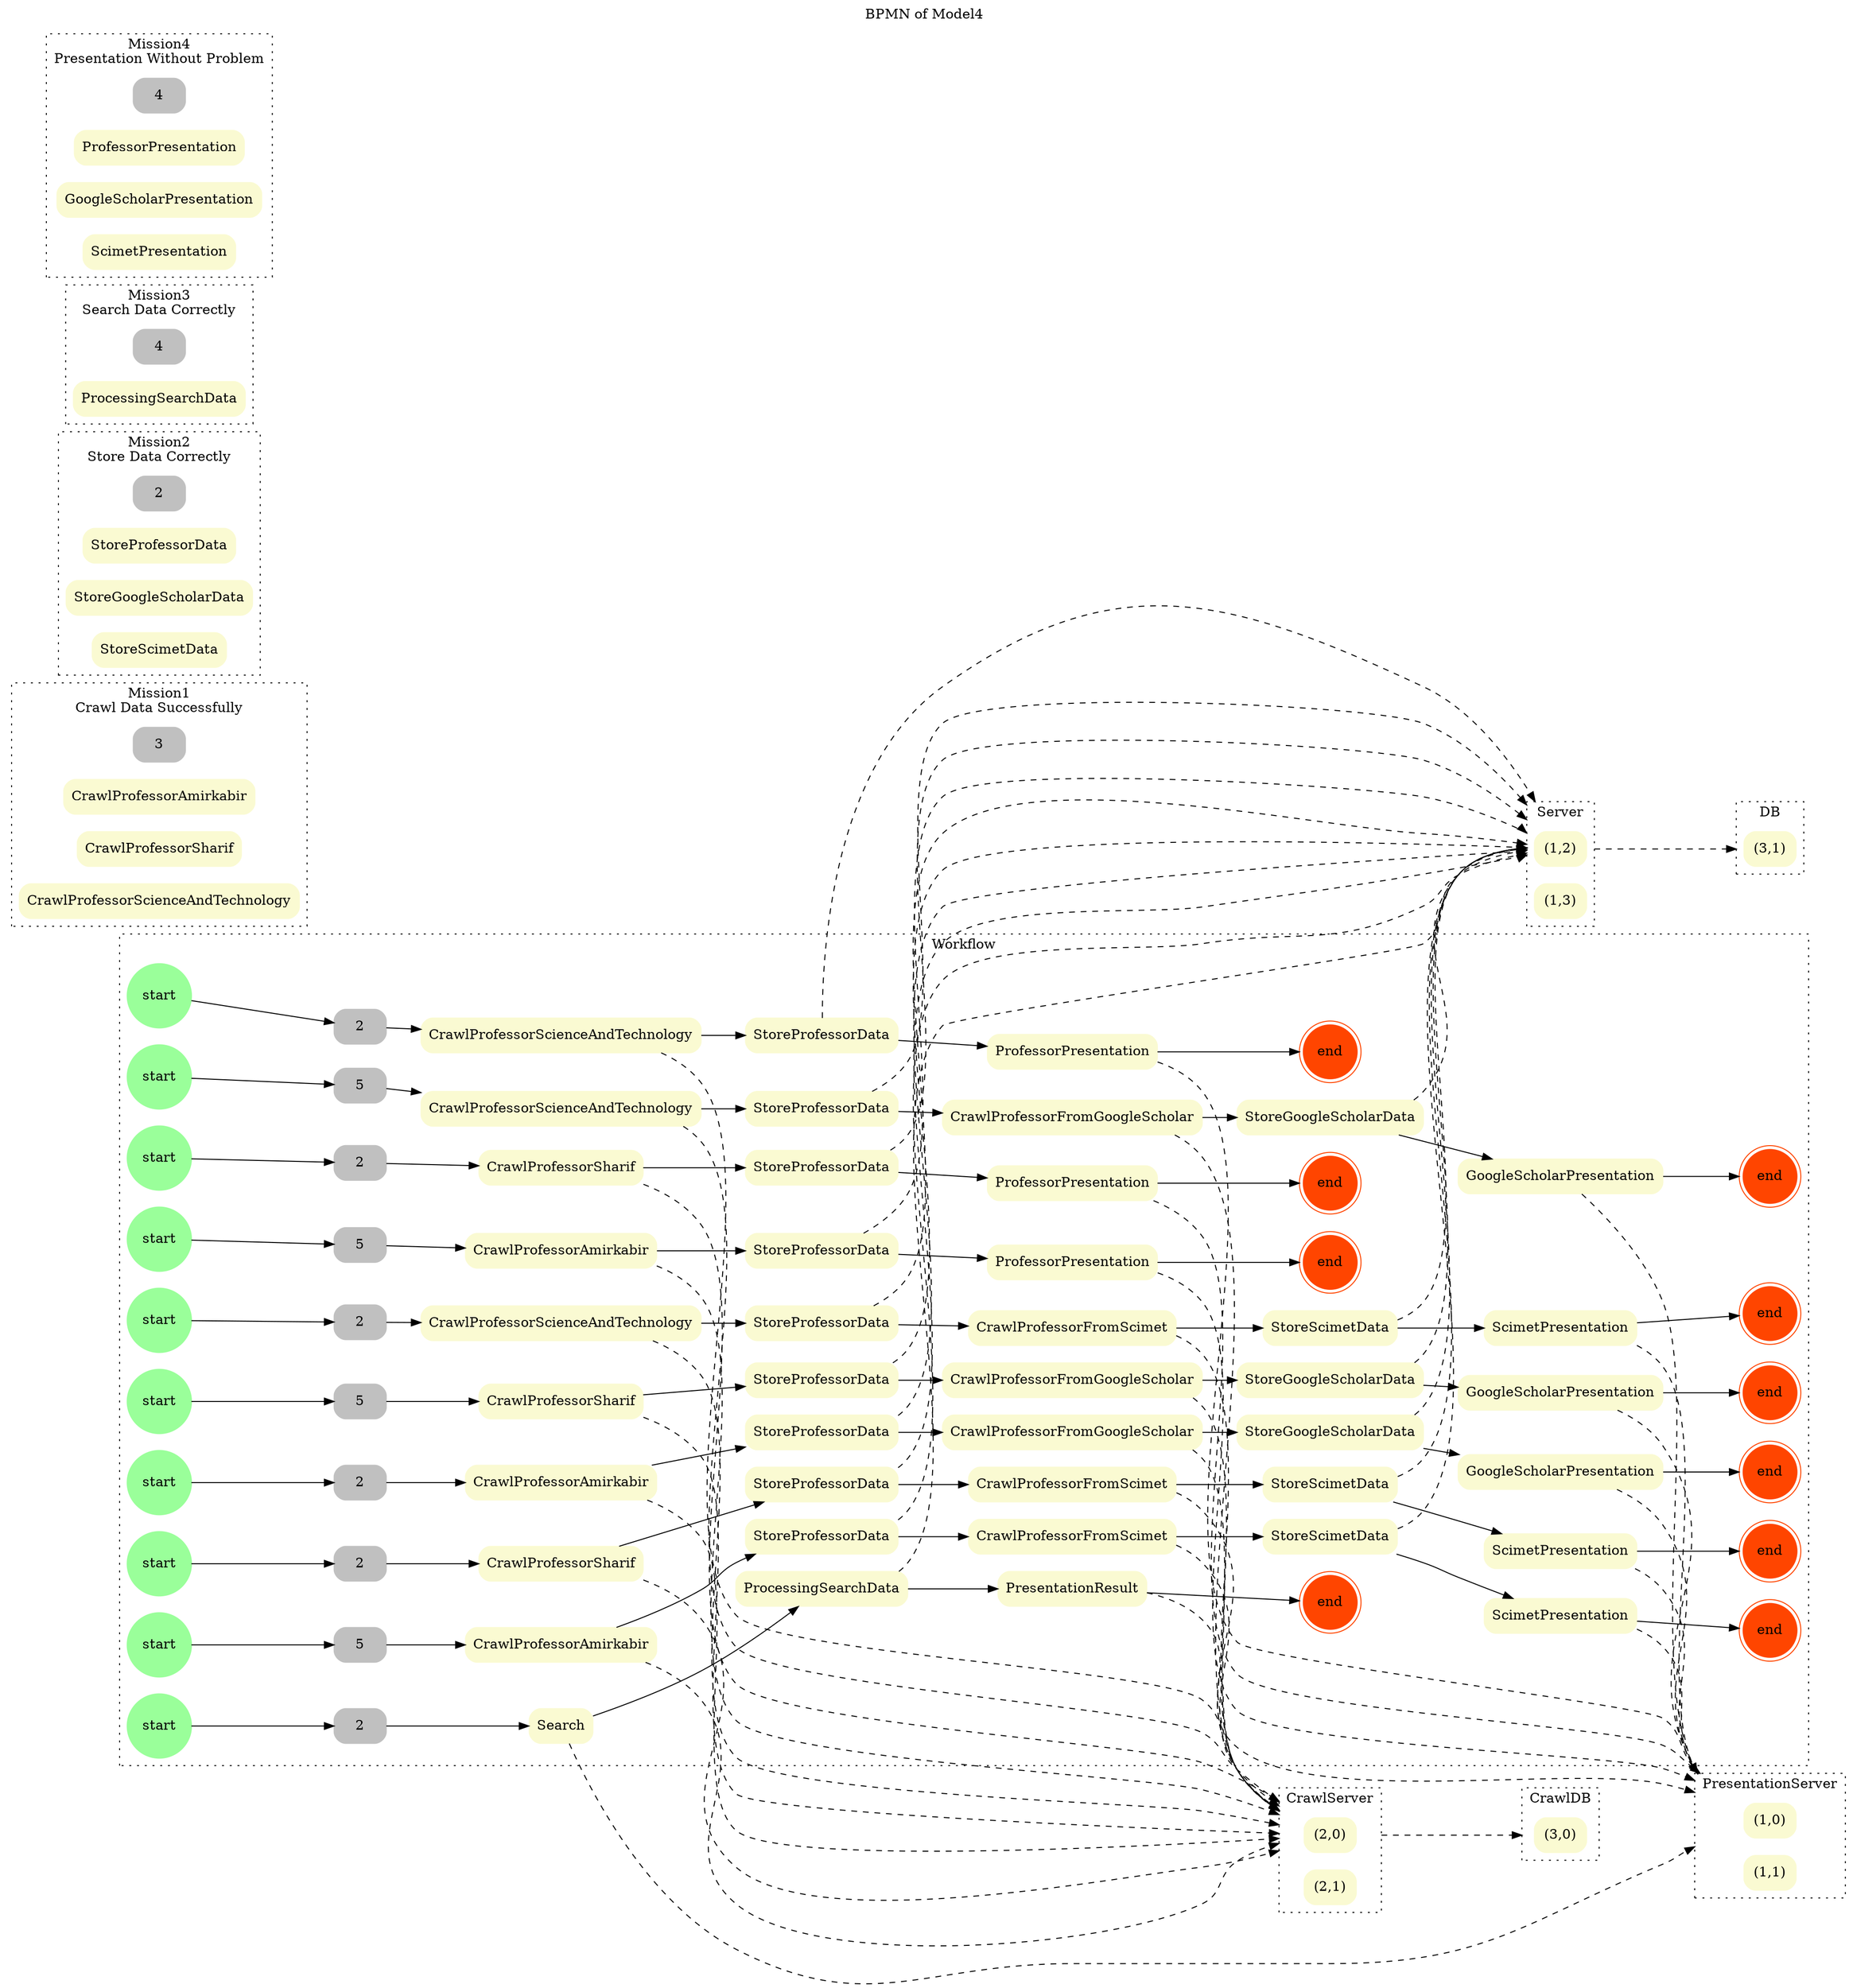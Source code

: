 // BPMN
digraph BPMN {
	graph [compound=true label="BPMN of Model4" labelloc=t rankdir=LR]
	node [color=lightgoldenrodyellow shape=rectangle style="rounded,filled"]
	"start.1" [label=start color=palegreen1 shape=circle]
	"end.1" [label=end color=orangered shape=doublecircle]
	"start.2" [label=start color=palegreen1 shape=circle]
	"end.2" [label=end color=orangered shape=doublecircle]
	"start.3" [label=start color=palegreen1 shape=circle]
	"end.3" [label=end color=orangered shape=doublecircle]
	"start.4" [label=start color=palegreen1 shape=circle]
	"end.4" [label=end color=orangered shape=doublecircle]
	"start.5" [label=start color=palegreen1 shape=circle]
	"end.5" [label=end color=orangered shape=doublecircle]
	"start.6" [label=start color=palegreen1 shape=circle]
	"end.6" [label=end color=orangered shape=doublecircle]
	"start.7" [label=start color=palegreen1 shape=circle]
	"end.7" [label=end color=orangered shape=doublecircle]
	"start.8" [label=start color=palegreen1 shape=circle]
	"end.8" [label=end color=orangered shape=doublecircle]
	"start.9" [label=start color=palegreen1 shape=circle]
	"end.9" [label=end color=orangered shape=doublecircle]
	"start.10" [label=start color=palegreen1 shape=circle]
	"end.10" [label=end color=orangered shape=doublecircle]
	5.1 [label=5 color=gray]
	"CrawlProfessorAmirkabir.1" [label=CrawlProfessorAmirkabir]
	"StoreProfessorData.1" [label=StoreProfessorData]
	"ProfessorPresentation.1" [label=ProfessorPresentation]
	2.2 [label=2 color=gray]
	"CrawlProfessorAmirkabir.2" [label=CrawlProfessorAmirkabir]
	"StoreProfessorData.2" [label=StoreProfessorData]
	"CrawlProfessorFromGoogleScholar.2" [label=CrawlProfessorFromGoogleScholar]
	"StoreGoogleScholarData.2" [label=StoreGoogleScholarData]
	"GoogleScholarPresentation.2" [label=GoogleScholarPresentation]
	5.3 [label=5 color=gray]
	"CrawlProfessorAmirkabir.3" [label=CrawlProfessorAmirkabir]
	"StoreProfessorData.3" [label=StoreProfessorData]
	"CrawlProfessorFromScimet.3" [label=CrawlProfessorFromScimet]
	"StoreScimetData.3" [label=StoreScimetData]
	"ScimetPresentation.3" [label=ScimetPresentation]
	2.4 [label=2 color=gray]
	"CrawlProfessorSharif.4" [label=CrawlProfessorSharif]
	"StoreProfessorData.4" [label=StoreProfessorData]
	"ProfessorPresentation.4" [label=ProfessorPresentation]
	5.5 [label=5 color=gray]
	"CrawlProfessorSharif.5" [label=CrawlProfessorSharif]
	"StoreProfessorData.5" [label=StoreProfessorData]
	"CrawlProfessorFromGoogleScholar.5" [label=CrawlProfessorFromGoogleScholar]
	"StoreGoogleScholarData.5" [label=StoreGoogleScholarData]
	"GoogleScholarPresentation.5" [label=GoogleScholarPresentation]
	2.6 [label=2 color=gray]
	"CrawlProfessorSharif.6" [label=CrawlProfessorSharif]
	"StoreProfessorData.6" [label=StoreProfessorData]
	"CrawlProfessorFromScimet.6" [label=CrawlProfessorFromScimet]
	"StoreScimetData.6" [label=StoreScimetData]
	"ScimetPresentation.6" [label=ScimetPresentation]
	2.7 [label=2 color=gray]
	"CrawlProfessorScienceAndTechnology.7" [label=CrawlProfessorScienceAndTechnology]
	"StoreProfessorData.7" [label=StoreProfessorData]
	"ProfessorPresentation.7" [label=ProfessorPresentation]
	5.8 [label=5 color=gray]
	"CrawlProfessorScienceAndTechnology.8" [label=CrawlProfessorScienceAndTechnology]
	"StoreProfessorData.8" [label=StoreProfessorData]
	"CrawlProfessorFromGoogleScholar.8" [label=CrawlProfessorFromGoogleScholar]
	"StoreGoogleScholarData.8" [label=StoreGoogleScholarData]
	"GoogleScholarPresentation.8" [label=GoogleScholarPresentation]
	2.9 [label=2 color=gray]
	"CrawlProfessorScienceAndTechnology.9" [label=CrawlProfessorScienceAndTechnology]
	"StoreProfessorData.9" [label=StoreProfessorData]
	"CrawlProfessorFromScimet.9" [label=CrawlProfessorFromScimet]
	"StoreScimetData.9" [label=StoreScimetData]
	"ScimetPresentation.9" [label=ScimetPresentation]
	2.10 [label=2 color=gray]
	"Search.10" [label=Search]
	"ProcessingSearchData.10" [label=ProcessingSearchData]
	"PresentationResult.10" [label=PresentationResult]
	"(2,0).CrawlServer" [label="(2,0)"]
	"(2,1).CrawlServer" [label="(2,1)"]
	"(3,0).CrawlDB" [label="(3,0)"]
	"(1,2).Server" [label="(1,2)"]
	"(1,3).Server" [label="(1,3)"]
	"(1,0).PresentationServer" [label="(1,0)"]
	"(1,1).PresentationServer" [label="(1,1)"]
	"(3,1).DB" [label="(3,1)"]
	"3.Crawl Data Successfully" [label=3 color=gray]
	"CrawlProfessorAmirkabir.Crawl Data Successfully" [label=CrawlProfessorAmirkabir]
	"CrawlProfessorSharif.Crawl Data Successfully" [label=CrawlProfessorSharif]
	"CrawlProfessorScienceAndTechnology.Crawl Data Successfully" [label=CrawlProfessorScienceAndTechnology]
	"2.Store Data Correctly" [label=2 color=gray]
	"StoreProfessorData.Store Data Correctly" [label=StoreProfessorData]
	"StoreGoogleScholarData.Store Data Correctly" [label=StoreGoogleScholarData]
	"StoreScimetData.Store Data Correctly" [label=StoreScimetData]
	"4.Search Data Correctly" [label=4 color=gray]
	"ProcessingSearchData.Search Data Correctly" [label=ProcessingSearchData]
	"4.Presentation Without Problem" [label=4 color=gray]
	"ProfessorPresentation.Presentation Without Problem" [label=ProfessorPresentation]
	"GoogleScholarPresentation.Presentation Without Problem" [label=GoogleScholarPresentation]
	"ScimetPresentation.Presentation Without Problem" [label=ScimetPresentation]
	subgraph cluster_workflow {
		label=Workflow style=dotted
		"start.1"
		"end.1"
		"start.2"
		"end.2"
		"start.3"
		"end.3"
		"start.4"
		"end.4"
		"start.5"
		"end.5"
		"start.6"
		"end.6"
		"start.7"
		"end.7"
		"start.8"
		"end.8"
		"start.9"
		"end.9"
		"start.10"
		"end.10"
		5.1
		2.2
		5.3
		2.4
		5.5
		2.6
		2.7
		5.8
		2.9
		2.10
		"CrawlProfessorAmirkabir.1"
		"StoreProfessorData.1"
		"ProfessorPresentation.1"
		"CrawlProfessorAmirkabir.2"
		"StoreProfessorData.2"
		"CrawlProfessorFromGoogleScholar.2"
		"StoreGoogleScholarData.2"
		"GoogleScholarPresentation.2"
		"CrawlProfessorAmirkabir.3"
		"StoreProfessorData.3"
		"CrawlProfessorFromScimet.3"
		"StoreScimetData.3"
		"ScimetPresentation.3"
		"CrawlProfessorSharif.4"
		"StoreProfessorData.4"
		"ProfessorPresentation.4"
		"CrawlProfessorSharif.5"
		"StoreProfessorData.5"
		"CrawlProfessorFromGoogleScholar.5"
		"StoreGoogleScholarData.5"
		"GoogleScholarPresentation.5"
		"CrawlProfessorSharif.6"
		"StoreProfessorData.6"
		"CrawlProfessorFromScimet.6"
		"StoreScimetData.6"
		"ScimetPresentation.6"
		"CrawlProfessorScienceAndTechnology.7"
		"StoreProfessorData.7"
		"ProfessorPresentation.7"
		"CrawlProfessorScienceAndTechnology.8"
		"StoreProfessorData.8"
		"CrawlProfessorFromGoogleScholar.8"
		"StoreGoogleScholarData.8"
		"GoogleScholarPresentation.8"
		"CrawlProfessorScienceAndTechnology.9"
		"StoreProfessorData.9"
		"CrawlProfessorFromScimet.9"
		"StoreScimetData.9"
		"ScimetPresentation.9"
		"Search.10"
		"ProcessingSearchData.10"
		"PresentationResult.10"
	}
	subgraph cluster_crawlserver {
		label=CrawlServer style=dotted
		"(2,0).CrawlServer"
		"(2,1).CrawlServer"
	}
	subgraph cluster_crawldb {
		label=CrawlDB style=dotted
		"(3,0).CrawlDB"
	}
	subgraph cluster_server {
		label=Server style=dotted
		"(1,2).Server"
		"(1,3).Server"
	}
	subgraph cluster_presentationserver {
		label=PresentationServer style=dotted
		"(1,0).PresentationServer"
		"(1,1).PresentationServer"
	}
	subgraph cluster_db {
		label=DB style=dotted
		"(3,1).DB"
	}
	subgraph cluster_mission1 {
		label="Mission1\nCrawl Data Successfully" style=dotted
		"3.Crawl Data Successfully"
		"CrawlProfessorAmirkabir.Crawl Data Successfully"
		"CrawlProfessorSharif.Crawl Data Successfully"
		"CrawlProfessorScienceAndTechnology.Crawl Data Successfully"
	}
	subgraph cluster_mission2 {
		label="Mission2\nStore Data Correctly" style=dotted
		"2.Store Data Correctly"
		"StoreProfessorData.Store Data Correctly"
		"StoreGoogleScholarData.Store Data Correctly"
		"StoreScimetData.Store Data Correctly"
	}
	subgraph cluster_mission3 {
		label="Mission3\nSearch Data Correctly" style=dotted
		"4.Search Data Correctly"
		"ProcessingSearchData.Search Data Correctly"
	}
	subgraph cluster_mission4 {
		label="Mission4\nPresentation Without Problem" style=dotted
		"4.Presentation Without Problem"
		"ProfessorPresentation.Presentation Without Problem"
		"GoogleScholarPresentation.Presentation Without Problem"
		"ScimetPresentation.Presentation Without Problem"
	}
	"start.1" -> 5.1
	5.1 -> "CrawlProfessorAmirkabir.1"
	"CrawlProfessorAmirkabir.1" -> "StoreProfessorData.1"
	"StoreProfessorData.1" -> "ProfessorPresentation.1"
	"ProfessorPresentation.1" -> "end.1"
	"start.2" -> 2.2
	2.2 -> "CrawlProfessorAmirkabir.2"
	"CrawlProfessorAmirkabir.2" -> "StoreProfessorData.2"
	"StoreProfessorData.2" -> "CrawlProfessorFromGoogleScholar.2"
	"CrawlProfessorFromGoogleScholar.2" -> "StoreGoogleScholarData.2"
	"StoreGoogleScholarData.2" -> "GoogleScholarPresentation.2"
	"GoogleScholarPresentation.2" -> "end.2"
	"start.3" -> 5.3
	5.3 -> "CrawlProfessorAmirkabir.3"
	"CrawlProfessorAmirkabir.3" -> "StoreProfessorData.3"
	"StoreProfessorData.3" -> "CrawlProfessorFromScimet.3"
	"CrawlProfessorFromScimet.3" -> "StoreScimetData.3"
	"StoreScimetData.3" -> "ScimetPresentation.3"
	"ScimetPresentation.3" -> "end.3"
	"start.4" -> 2.4
	2.4 -> "CrawlProfessorSharif.4"
	"CrawlProfessorSharif.4" -> "StoreProfessorData.4"
	"StoreProfessorData.4" -> "ProfessorPresentation.4"
	"ProfessorPresentation.4" -> "end.4"
	"start.5" -> 5.5
	5.5 -> "CrawlProfessorSharif.5"
	"CrawlProfessorSharif.5" -> "StoreProfessorData.5"
	"StoreProfessorData.5" -> "CrawlProfessorFromGoogleScholar.5"
	"CrawlProfessorFromGoogleScholar.5" -> "StoreGoogleScholarData.5"
	"StoreGoogleScholarData.5" -> "GoogleScholarPresentation.5"
	"GoogleScholarPresentation.5" -> "end.5"
	"start.6" -> 2.6
	2.6 -> "CrawlProfessorSharif.6"
	"CrawlProfessorSharif.6" -> "StoreProfessorData.6"
	"StoreProfessorData.6" -> "CrawlProfessorFromScimet.6"
	"CrawlProfessorFromScimet.6" -> "StoreScimetData.6"
	"StoreScimetData.6" -> "ScimetPresentation.6"
	"ScimetPresentation.6" -> "end.6"
	"start.7" -> 2.7
	2.7 -> "CrawlProfessorScienceAndTechnology.7"
	"CrawlProfessorScienceAndTechnology.7" -> "StoreProfessorData.7"
	"StoreProfessorData.7" -> "ProfessorPresentation.7"
	"ProfessorPresentation.7" -> "end.7"
	"start.8" -> 5.8
	5.8 -> "CrawlProfessorScienceAndTechnology.8"
	"CrawlProfessorScienceAndTechnology.8" -> "StoreProfessorData.8"
	"StoreProfessorData.8" -> "CrawlProfessorFromGoogleScholar.8"
	"CrawlProfessorFromGoogleScholar.8" -> "StoreGoogleScholarData.8"
	"StoreGoogleScholarData.8" -> "GoogleScholarPresentation.8"
	"GoogleScholarPresentation.8" -> "end.8"
	"start.9" -> 2.9
	2.9 -> "CrawlProfessorScienceAndTechnology.9"
	"CrawlProfessorScienceAndTechnology.9" -> "StoreProfessorData.9"
	"StoreProfessorData.9" -> "CrawlProfessorFromScimet.9"
	"CrawlProfessorFromScimet.9" -> "StoreScimetData.9"
	"StoreScimetData.9" -> "ScimetPresentation.9"
	"ScimetPresentation.9" -> "end.9"
	"start.10" -> 2.10
	2.10 -> "Search.10"
	"Search.10" -> "ProcessingSearchData.10"
	"ProcessingSearchData.10" -> "PresentationResult.10"
	"PresentationResult.10" -> "end.10"
	"CrawlProfessorAmirkabir.1" -> "(2,0).CrawlServer" [lhead=cluster_crawlserver style=dashed]
	"StoreProfessorData.1" -> "(1,2).Server" [lhead=cluster_server style=dashed]
	"ProfessorPresentation.1" -> "(1,0).PresentationServer" [lhead=cluster_presentationserver style=dashed]
	"CrawlProfessorAmirkabir.2" -> "(2,0).CrawlServer" [lhead=cluster_crawlserver style=dashed]
	"StoreProfessorData.2" -> "(1,2).Server" [lhead=cluster_server style=dashed]
	"CrawlProfessorFromGoogleScholar.2" -> "(2,0).CrawlServer" [lhead=cluster_crawlserver style=dashed]
	"StoreGoogleScholarData.2" -> "(1,2).Server" [lhead=cluster_server style=dashed]
	"GoogleScholarPresentation.2" -> "(1,0).PresentationServer" [lhead=cluster_presentationserver style=dashed]
	"CrawlProfessorAmirkabir.3" -> "(2,0).CrawlServer" [lhead=cluster_crawlserver style=dashed]
	"StoreProfessorData.3" -> "(1,2).Server" [lhead=cluster_server style=dashed]
	"CrawlProfessorFromScimet.3" -> "(2,0).CrawlServer" [lhead=cluster_crawlserver style=dashed]
	"StoreScimetData.3" -> "(1,2).Server" [lhead=cluster_server style=dashed]
	"ScimetPresentation.3" -> "(1,0).PresentationServer" [lhead=cluster_presentationserver style=dashed]
	"CrawlProfessorSharif.4" -> "(2,0).CrawlServer" [lhead=cluster_crawlserver style=dashed]
	"StoreProfessorData.4" -> "(1,2).Server" [lhead=cluster_server style=dashed]
	"ProfessorPresentation.4" -> "(1,0).PresentationServer" [lhead=cluster_presentationserver style=dashed]
	"CrawlProfessorSharif.5" -> "(2,0).CrawlServer" [lhead=cluster_crawlserver style=dashed]
	"StoreProfessorData.5" -> "(1,2).Server" [lhead=cluster_server style=dashed]
	"CrawlProfessorFromGoogleScholar.5" -> "(2,0).CrawlServer" [lhead=cluster_crawlserver style=dashed]
	"StoreGoogleScholarData.5" -> "(1,2).Server" [lhead=cluster_server style=dashed]
	"GoogleScholarPresentation.5" -> "(1,0).PresentationServer" [lhead=cluster_presentationserver style=dashed]
	"CrawlProfessorSharif.6" -> "(2,0).CrawlServer" [lhead=cluster_crawlserver style=dashed]
	"StoreProfessorData.6" -> "(1,2).Server" [lhead=cluster_server style=dashed]
	"CrawlProfessorFromScimet.6" -> "(2,0).CrawlServer" [lhead=cluster_crawlserver style=dashed]
	"StoreScimetData.6" -> "(1,2).Server" [lhead=cluster_server style=dashed]
	"ScimetPresentation.6" -> "(1,0).PresentationServer" [lhead=cluster_presentationserver style=dashed]
	"CrawlProfessorScienceAndTechnology.7" -> "(2,0).CrawlServer" [lhead=cluster_crawlserver style=dashed]
	"StoreProfessorData.7" -> "(1,2).Server" [lhead=cluster_server style=dashed]
	"ProfessorPresentation.7" -> "(1,0).PresentationServer" [lhead=cluster_presentationserver style=dashed]
	"CrawlProfessorScienceAndTechnology.8" -> "(2,0).CrawlServer" [lhead=cluster_crawlserver style=dashed]
	"StoreProfessorData.8" -> "(1,2).Server" [lhead=cluster_server style=dashed]
	"CrawlProfessorFromGoogleScholar.8" -> "(2,0).CrawlServer" [lhead=cluster_crawlserver style=dashed]
	"StoreGoogleScholarData.8" -> "(1,2).Server" [lhead=cluster_server style=dashed]
	"GoogleScholarPresentation.8" -> "(1,0).PresentationServer" [lhead=cluster_presentationserver style=dashed]
	"CrawlProfessorScienceAndTechnology.9" -> "(2,0).CrawlServer" [lhead=cluster_crawlserver style=dashed]
	"StoreProfessorData.9" -> "(1,2).Server" [lhead=cluster_server style=dashed]
	"CrawlProfessorFromScimet.9" -> "(2,0).CrawlServer" [lhead=cluster_crawlserver style=dashed]
	"StoreScimetData.9" -> "(1,2).Server" [lhead=cluster_server style=dashed]
	"ScimetPresentation.9" -> "(1,0).PresentationServer" [lhead=cluster_presentationserver style=dashed]
	"Search.10" -> "(1,0).PresentationServer" [lhead=cluster_presentationserver style=dashed]
	"ProcessingSearchData.10" -> "(1,2).Server" [lhead=cluster_server style=dashed]
	"PresentationResult.10" -> "(1,0).PresentationServer" [lhead=cluster_presentationserver style=dashed]
	"(2,0).CrawlServer" -> "(3,0).CrawlDB" [lhead=cluster_crawldb ltail=cluster_crawlserver style=dashed]
	"(1,2).Server" -> "(3,1).DB" [lhead=cluster_db ltail=cluster_server style=dashed]
}
